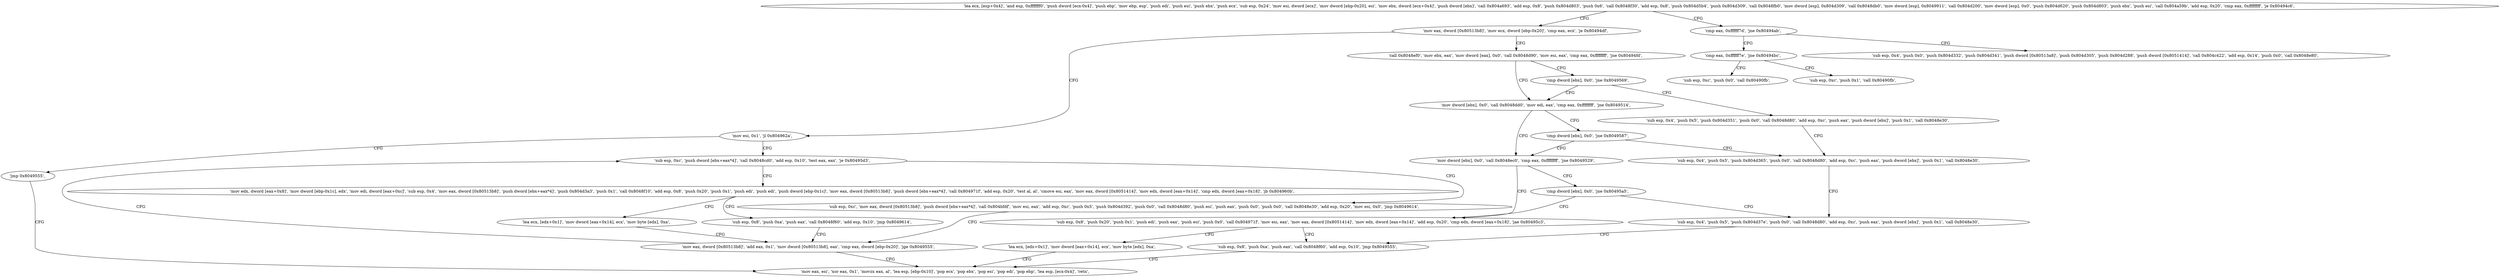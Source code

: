 digraph "func" {
"134517748" [label = "'lea ecx, [esp+0x4]', 'and esp, 0xfffffff0', 'push dword [ecx-0x4]', 'push ebp', 'mov ebp, esp', 'push edi', 'push esi', 'push ebx', 'push ecx', 'sub esp, 0x24', 'mov esi, dword [ecx]', 'mov dword [ebp-0x20], esi', 'mov ebx, dword [ecx+0x4]', 'push dword [ebx]', 'call 0x804a693', 'add esp, 0x8', 'push 0x804d803', 'push 0x6', 'call 0x8048f30', 'add esp, 0x8', 'push 0x804d5b4', 'push 0x804d309', 'call 0x8048fb0', 'mov dword [esp], 0x804d309', 'call 0x8048db0', 'mov dword [esp], 0x8049911', 'call 0x804d200', 'mov dword [esp], 0x0', 'push 0x804d620', 'push 0x804d803', 'push ebx', 'push esi', 'call 0x804a59b', 'add esp, 0x20', 'cmp eax, 0xffffffff', 'je 0x80494c6', " ]
"134517958" [label = "'mov eax, dword [0x80513b8]', 'mov ecx, dword [ebp-0x20]', 'cmp eax, ecx', 'je 0x80494df', " ]
"134517872" [label = "'cmp eax, 0xffffff7d', 'jne 0x80494ab', " ]
"134517983" [label = "'call 0x8048ef0', 'mov ebx, eax', 'mov dword [eax], 0x0', 'call 0x8048d90', 'mov esi, eax', 'cmp eax, 0xffffffff', 'jne 0x80494fd', " ]
"134517970" [label = "'mov esi, 0x1', 'jl 0x804962a', " ]
"134517931" [label = "'cmp eax, 0xffffff7e', 'jne 0x80494bc', " ]
"134517879" [label = "'sub esp, 0x4', 'push 0x0', 'push 0x804d332', 'push 0x804d341', 'push dword [0x80513a8]', 'push 0x804d305', 'push 0x804d288', 'push dword [0x8051414]', 'call 0x804c422', 'add esp, 0x14', 'push 0x0', 'call 0x8048e80', " ]
"134518013" [label = "'mov dword [ebx], 0x0', 'call 0x8048dd0', 'mov edi, eax', 'cmp eax, 0xffffffff', 'jne 0x8049514', " ]
"134518008" [label = "'cmp dword [ebx], 0x0', 'jne 0x8049569', " ]
"134518314" [label = "'sub esp, 0xc', 'push dword [ebx+eax*4]', 'call 0x8048cd0', 'add esp, 0x10', 'test eax, eax', 'je 0x80495d3', " ]
"134517981" [label = "'jmp 0x8049555', " ]
"134517948" [label = "'sub esp, 0xc', 'push 0x1', 'call 0x80490fb', " ]
"134517938" [label = "'sub esp, 0xc', 'push 0x0', 'call 0x80490fb', " ]
"134518036" [label = "'mov dword [ebx], 0x0', 'call 0x8048ec0', 'cmp eax, 0xffffffff', 'jne 0x8049529', " ]
"134518031" [label = "'cmp dword [ebx], 0x0', 'jne 0x8049587', " ]
"134518121" [label = "'sub esp, 0x4', 'push 0x5', 'push 0x804d351', 'push 0x0', 'call 0x8048d80', 'add esp, 0xc', 'push eax', 'push dword [ebx]', 'push 0x1', 'call 0x8048e30', " ]
"134518227" [label = "'sub esp, 0xc', 'mov eax, dword [0x80513b8]', 'push dword [ebx+eax*4]', 'call 0x804bfdf', 'mov esi, eax', 'add esp, 0xc', 'push 0x5', 'push 0x804d392', 'push 0x0', 'call 0x8048d80', 'push esi', 'push eax', 'push 0x0', 'push 0x0', 'call 0x8048e30', 'add esp, 0x20', 'mov esi, 0x0', 'jmp 0x8049614', " ]
"134518332" [label = "'mov edx, dword [eax+0x8]', 'mov dword [ebp-0x1c], edx', 'mov edi, dword [eax+0xc]', 'sub esp, 0x4', 'mov eax, dword [0x80513b8]', 'push dword [ebx+eax*4]', 'push 0x804d3a3', 'push 0x1', 'call 0x8048f10', 'add esp, 0x8', 'push 0x20', 'push 0x1', 'push edi', 'push edi', 'push dword [ebp-0x1c]', 'mov eax, dword [0x80513b8]', 'push dword [ebx+eax*4]', 'call 0x804971f', 'add esp, 0x20', 'test al, al', 'cmove esi, eax', 'mov eax, dword [0x8051414]', 'mov edx, dword [eax+0x14]', 'cmp edx, dword [eax+0x18]', 'jb 0x804960b', " ]
"134518101" [label = "'mov eax, esi', 'xor eax, 0x1', 'movzx eax, al', 'lea esp, [ebp-0x10]', 'pop ecx', 'pop ebx', 'pop esi', 'pop edi', 'pop ebp', 'lea esp, [ecx-0x4]', 'retn', " ]
"134518057" [label = "'sub esp, 0x8', 'push 0x20', 'push 0x1', 'push edi', 'push eax', 'push esi', 'push 0x0', 'call 0x804971f', 'mov esi, eax', 'mov eax, dword [0x8051414]', 'mov edx, dword [eax+0x14]', 'add esp, 0x20', 'cmp edx, dword [eax+0x18]', 'jae 0x80495c3', " ]
"134518052" [label = "'cmp dword [ebx], 0x0', 'jne 0x80495a5', " ]
"134518151" [label = "'sub esp, 0x4', 'push 0x5', 'push 0x804d365', 'push 0x0', 'call 0x8048d80', 'add esp, 0xc', 'push eax', 'push dword [ebx]', 'push 0x1', 'call 0x8048e30', " ]
"134518292" [label = "'mov eax, dword [0x80513b8]', 'add eax, 0x1', 'mov dword [0x80513b8], eax', 'cmp eax, dword [ebp-0x20]', 'jge 0x8049555', " ]
"134518283" [label = "'lea ecx, [edx+0x1]', 'mov dword [eax+0x14], ecx', 'mov byte [edx], 0xa', " ]
"134518410" [label = "'sub esp, 0x8', 'push 0xa', 'push eax', 'call 0x8048f60', 'add esp, 0x10', 'jmp 0x8049614', " ]
"134518211" [label = "'sub esp, 0x8', 'push 0xa', 'push eax', 'call 0x8048f60', 'add esp, 0x10', 'jmp 0x8049555', " ]
"134518092" [label = "'lea ecx, [edx+0x1]', 'mov dword [eax+0x14], ecx', 'mov byte [edx], 0xa', " ]
"134518181" [label = "'sub esp, 0x4', 'push 0x5', 'push 0x804d37e', 'push 0x0', 'call 0x8048d80', 'add esp, 0xc', 'push eax', 'push dword [ebx]', 'push 0x1', 'call 0x8048e30', " ]
"134517748" -> "134517958" [ label = "CFG" ]
"134517748" -> "134517872" [ label = "CFG" ]
"134517958" -> "134517983" [ label = "CFG" ]
"134517958" -> "134517970" [ label = "CFG" ]
"134517872" -> "134517931" [ label = "CFG" ]
"134517872" -> "134517879" [ label = "CFG" ]
"134517983" -> "134518013" [ label = "CFG" ]
"134517983" -> "134518008" [ label = "CFG" ]
"134517970" -> "134518314" [ label = "CFG" ]
"134517970" -> "134517981" [ label = "CFG" ]
"134517931" -> "134517948" [ label = "CFG" ]
"134517931" -> "134517938" [ label = "CFG" ]
"134518013" -> "134518036" [ label = "CFG" ]
"134518013" -> "134518031" [ label = "CFG" ]
"134518008" -> "134518121" [ label = "CFG" ]
"134518008" -> "134518013" [ label = "CFG" ]
"134518314" -> "134518227" [ label = "CFG" ]
"134518314" -> "134518332" [ label = "CFG" ]
"134517981" -> "134518101" [ label = "CFG" ]
"134518036" -> "134518057" [ label = "CFG" ]
"134518036" -> "134518052" [ label = "CFG" ]
"134518031" -> "134518151" [ label = "CFG" ]
"134518031" -> "134518036" [ label = "CFG" ]
"134518121" -> "134518151" [ label = "CFG" ]
"134518227" -> "134518292" [ label = "CFG" ]
"134518332" -> "134518283" [ label = "CFG" ]
"134518332" -> "134518410" [ label = "CFG" ]
"134518057" -> "134518211" [ label = "CFG" ]
"134518057" -> "134518092" [ label = "CFG" ]
"134518052" -> "134518181" [ label = "CFG" ]
"134518052" -> "134518057" [ label = "CFG" ]
"134518151" -> "134518181" [ label = "CFG" ]
"134518292" -> "134518101" [ label = "CFG" ]
"134518292" -> "134518314" [ label = "CFG" ]
"134518283" -> "134518292" [ label = "CFG" ]
"134518410" -> "134518292" [ label = "CFG" ]
"134518211" -> "134518101" [ label = "CFG" ]
"134518092" -> "134518101" [ label = "CFG" ]
"134518181" -> "134518211" [ label = "CFG" ]
}

